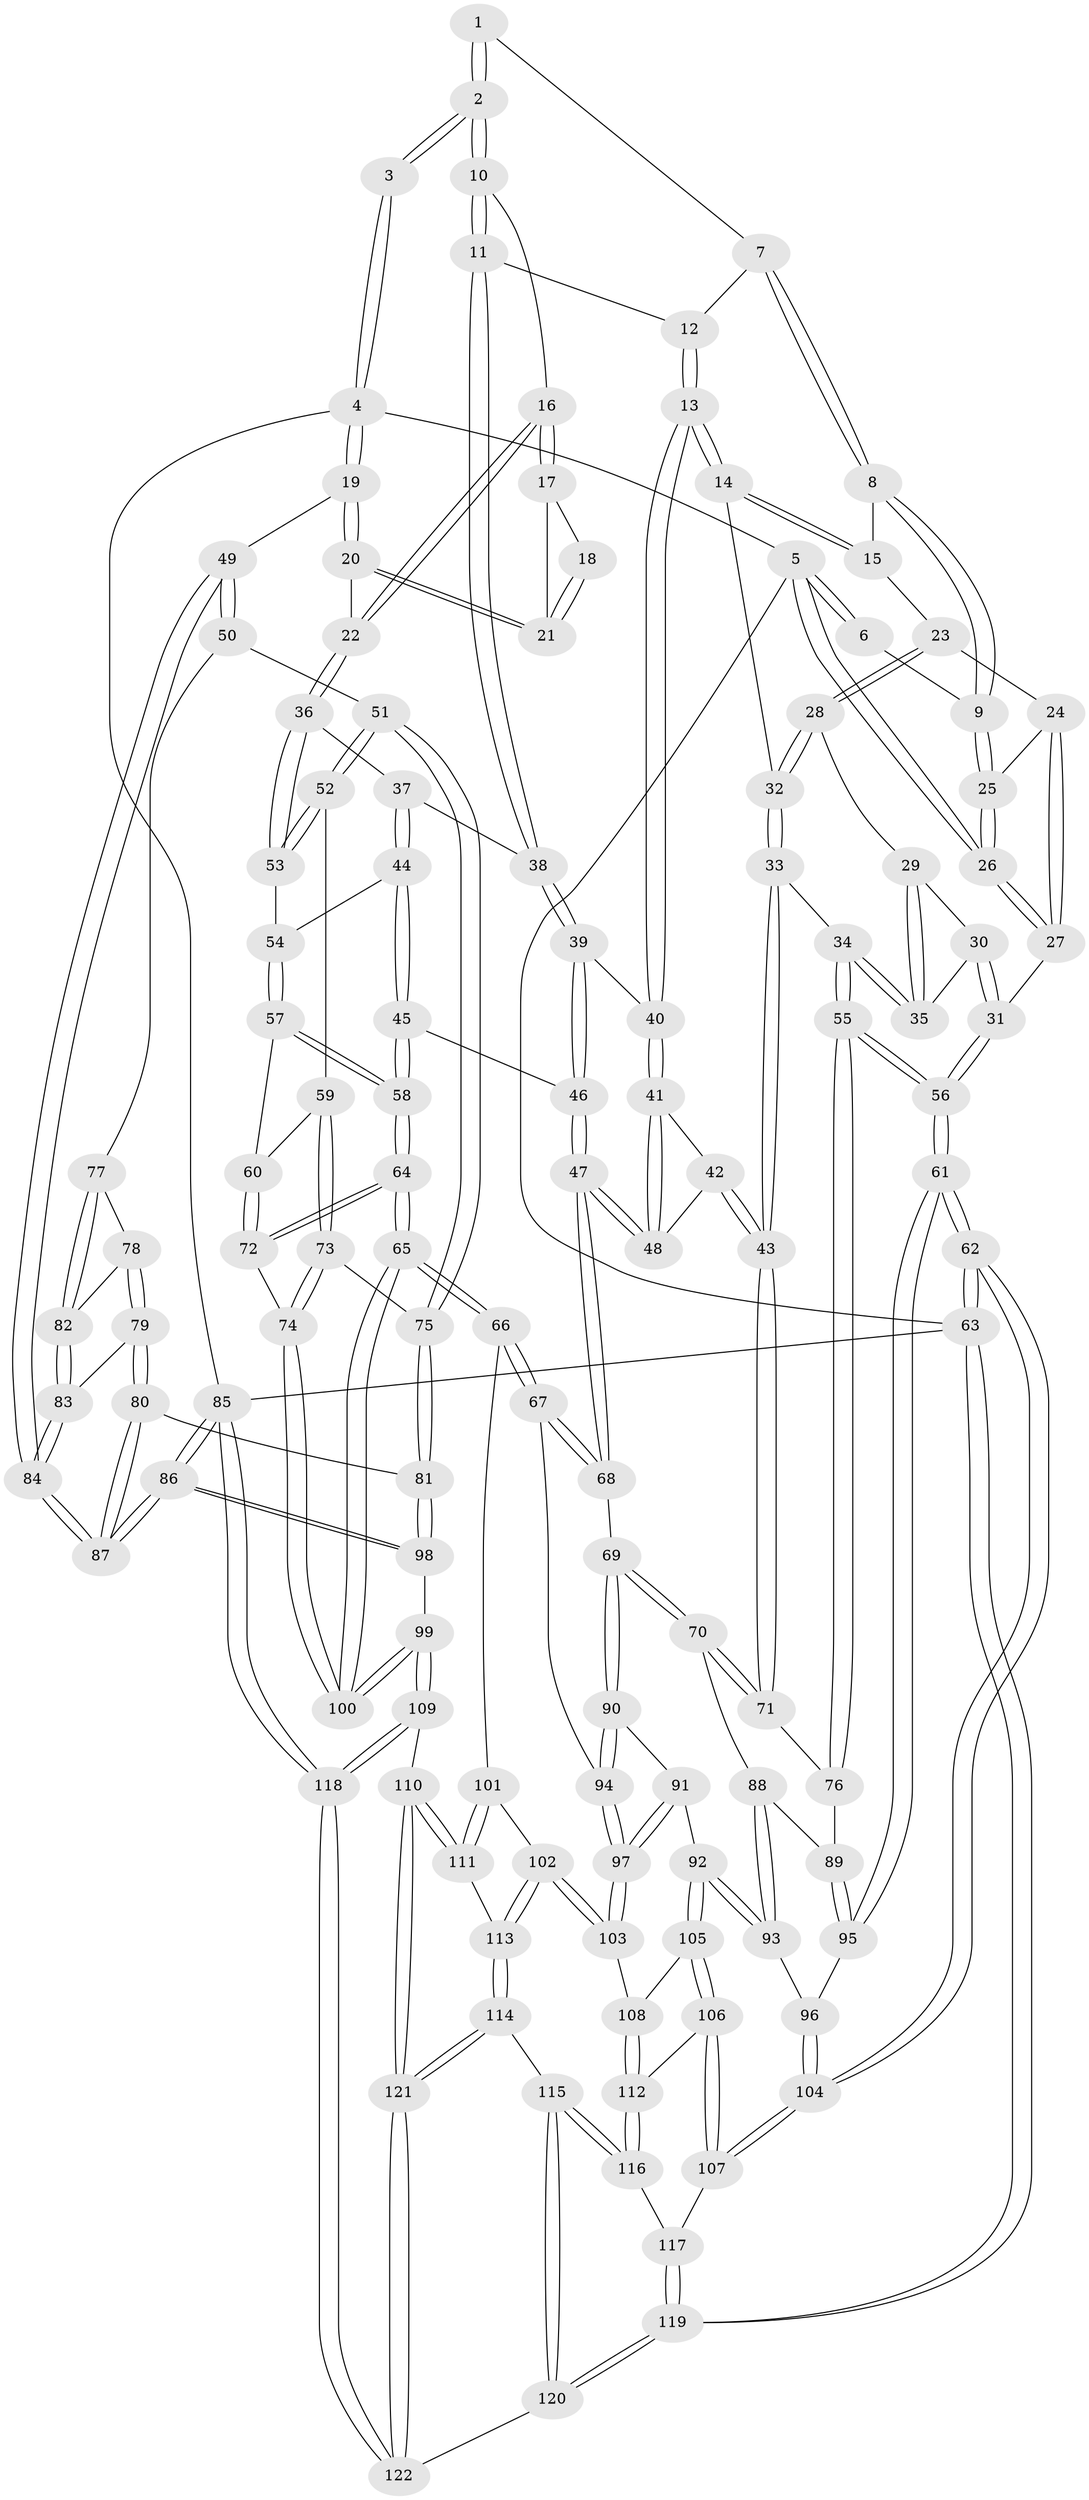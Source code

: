 // coarse degree distribution, {3: 0.10810810810810811, 7: 0.02702702702702703, 4: 0.4864864864864865, 6: 0.13513513513513514, 5: 0.24324324324324326}
// Generated by graph-tools (version 1.1) at 2025/52/02/27/25 19:52:38]
// undirected, 122 vertices, 302 edges
graph export_dot {
graph [start="1"]
  node [color=gray90,style=filled];
  1 [pos="+0.36526148253083274+0"];
  2 [pos="+0.6111465725237566+0"];
  3 [pos="+1+0"];
  4 [pos="+1+0"];
  5 [pos="+0+0"];
  6 [pos="+0.14590787167420524+0"];
  7 [pos="+0.33049407694145316+0"];
  8 [pos="+0.26366576637033523+0.043152183809877544"];
  9 [pos="+0.15822123137136723+0.061464366447485784"];
  10 [pos="+0.631177604659797+0.08933412777052145"];
  11 [pos="+0.5873595542567267+0.127843194584576"];
  12 [pos="+0.34375137179438486+0.004961850400115757"];
  13 [pos="+0.41067208076244105+0.2043719647704346"];
  14 [pos="+0.32092803485857613+0.2072743455597644"];
  15 [pos="+0.26528586593368275+0.08505457180734294"];
  16 [pos="+0.6705599874279281+0.11400599773136347"];
  17 [pos="+0.8096603104408856+0.06444915271023399"];
  18 [pos="+1+0"];
  19 [pos="+1+0.274781052258873"];
  20 [pos="+0.9219213013657452+0.2096935160090929"];
  21 [pos="+0.8958227764066962+0.06050037451912775"];
  22 [pos="+0.7888208919604667+0.23117945117829986"];
  23 [pos="+0.16906296725518172+0.1644414564658301"];
  24 [pos="+0.1436437709415209+0.08456807385903511"];
  25 [pos="+0.15720445894900226+0.06286119199938242"];
  26 [pos="+0+0"];
  27 [pos="+0+0.033149719933798415"];
  28 [pos="+0.17207643237663006+0.18771700542479786"];
  29 [pos="+0.11667229810765627+0.20807856294224936"];
  30 [pos="+0+0.18528848447644317"];
  31 [pos="+0+0.08425718873276546"];
  32 [pos="+0.23887731615015026+0.23491964221648828"];
  33 [pos="+0.1935148533405024+0.42879671945691056"];
  34 [pos="+0.11711200359629803+0.40608328021661994"];
  35 [pos="+0.08758893980847675+0.338423231234618"];
  36 [pos="+0.7828468596706305+0.2585226838024004"];
  37 [pos="+0.6130668407403138+0.31209744284547986"];
  38 [pos="+0.5446063224699252+0.16766642466785253"];
  39 [pos="+0.4637006228995236+0.2105247097687337"];
  40 [pos="+0.4233880601425791+0.20983340265362233"];
  41 [pos="+0.38387557217353774+0.3050695388027719"];
  42 [pos="+0.2501952935830241+0.43327299121220925"];
  43 [pos="+0.19968784628743047+0.4365122276714082"];
  44 [pos="+0.6257715924510129+0.3602895991276064"];
  45 [pos="+0.5247683457347807+0.4410872049425835"];
  46 [pos="+0.5215691536313409+0.44001950980032023"];
  47 [pos="+0.42158764867986565+0.4779928302445973"];
  48 [pos="+0.4088304088359628+0.47079845217474814"];
  49 [pos="+1+0.3402856006449989"];
  50 [pos="+0.8910646061111487+0.4712669214390992"];
  51 [pos="+0.8818140006442039+0.47105017344674577"];
  52 [pos="+0.8476680950071542+0.4600532132421317"];
  53 [pos="+0.7693856262776896+0.34310013069426715"];
  54 [pos="+0.7160707400272431+0.3682752449415211"];
  55 [pos="+0+0.4912645921160835"];
  56 [pos="+0+0.49144074917769665"];
  57 [pos="+0.6675132636889445+0.4745744307932515"];
  58 [pos="+0.5902094074005247+0.50947114744169"];
  59 [pos="+0.8072561533450384+0.4890051833587864"];
  60 [pos="+0.7638164131714282+0.5126093339880321"];
  61 [pos="+0+0.674829545761712"];
  62 [pos="+0+1"];
  63 [pos="+0+1"];
  64 [pos="+0.6149969078605193+0.663438072695847"];
  65 [pos="+0.6106027857699337+0.7125085739747924"];
  66 [pos="+0.48774788709447037+0.6859658980271733"];
  67 [pos="+0.4462964949290634+0.6641633524158308"];
  68 [pos="+0.4100971849710662+0.5589227423773985"];
  69 [pos="+0.24413362443867714+0.5942954409820828"];
  70 [pos="+0.2127451276461483+0.5610986651827705"];
  71 [pos="+0.19481214576471081+0.5233315985490773"];
  72 [pos="+0.7614468957428545+0.5173019057662746"];
  73 [pos="+0.7976569781208989+0.6735427754795922"];
  74 [pos="+0.7850305260812422+0.6759174024506233"];
  75 [pos="+0.8246409152199774+0.671622455618394"];
  76 [pos="+0.06334446066570881+0.5929563977150255"];
  77 [pos="+0.8917027252587124+0.47286584901170625"];
  78 [pos="+0.9178402296325315+0.5792281614659861"];
  79 [pos="+0.9202109945943294+0.6346807704093739"];
  80 [pos="+0.8770054714433615+0.6807735298147656"];
  81 [pos="+0.8569475747632525+0.682451911892351"];
  82 [pos="+0.9927433196210955+0.5955564901535156"];
  83 [pos="+1+0.6270508569061573"];
  84 [pos="+1+0.670498925864709"];
  85 [pos="+1+1"];
  86 [pos="+1+1"];
  87 [pos="+1+0.9931029318698514"];
  88 [pos="+0.17406888664441916+0.6198601390569544"];
  89 [pos="+0.07130252178606926+0.6642022920513206"];
  90 [pos="+0.2707380232148468+0.665504457686578"];
  91 [pos="+0.2551926837971365+0.6919779921620541"];
  92 [pos="+0.21636756476951302+0.7404448020877771"];
  93 [pos="+0.1260191411853478+0.7226141805570652"];
  94 [pos="+0.36168713362346544+0.6900923484576937"];
  95 [pos="+0.07092977792329677+0.6808145426705767"];
  96 [pos="+0.09858002894323781+0.7286903536135163"];
  97 [pos="+0.3371032735231758+0.8091205616013643"];
  98 [pos="+0.8674797510031983+0.8543976168941434"];
  99 [pos="+0.6365237071548036+0.7956294847996845"];
  100 [pos="+0.6310840241205787+0.740970117547421"];
  101 [pos="+0.40258712807376107+0.803138906676875"];
  102 [pos="+0.36111185833542947+0.8421334056855933"];
  103 [pos="+0.33638073740026264+0.8250780900312497"];
  104 [pos="+0.02126909938769589+0.8772475458834245"];
  105 [pos="+0.21937921833395657+0.7536609330173965"];
  106 [pos="+0.1835502970288517+0.8467756035785884"];
  107 [pos="+0.15366720304960454+0.8640914043917296"];
  108 [pos="+0.31066098332272185+0.8267759649395771"];
  109 [pos="+0.6321574534139864+0.8094204250988155"];
  110 [pos="+0.6056469790780219+0.8439959563549241"];
  111 [pos="+0.6031438407977042+0.8439580995724225"];
  112 [pos="+0.2595866414208716+0.8657458994626356"];
  113 [pos="+0.3661936871706417+0.8514837290345795"];
  114 [pos="+0.3783759609410751+0.9559046870796486"];
  115 [pos="+0.2650969199987588+0.9436854803199067"];
  116 [pos="+0.259988759761419+0.9398750427081753"];
  117 [pos="+0.2197774585004351+0.9432487542692451"];
  118 [pos="+1+1"];
  119 [pos="+0+1"];
  120 [pos="+0.21487946307527797+1"];
  121 [pos="+0.4889165385306093+1"];
  122 [pos="+0.49081136086267235+1"];
  1 -- 2;
  1 -- 2;
  1 -- 7;
  2 -- 3;
  2 -- 3;
  2 -- 10;
  2 -- 10;
  3 -- 4;
  3 -- 4;
  4 -- 5;
  4 -- 19;
  4 -- 19;
  4 -- 85;
  5 -- 6;
  5 -- 6;
  5 -- 26;
  5 -- 26;
  5 -- 63;
  6 -- 9;
  7 -- 8;
  7 -- 8;
  7 -- 12;
  8 -- 9;
  8 -- 9;
  8 -- 15;
  9 -- 25;
  9 -- 25;
  10 -- 11;
  10 -- 11;
  10 -- 16;
  11 -- 12;
  11 -- 38;
  11 -- 38;
  12 -- 13;
  12 -- 13;
  13 -- 14;
  13 -- 14;
  13 -- 40;
  13 -- 40;
  14 -- 15;
  14 -- 15;
  14 -- 32;
  15 -- 23;
  16 -- 17;
  16 -- 17;
  16 -- 22;
  16 -- 22;
  17 -- 18;
  17 -- 21;
  18 -- 21;
  18 -- 21;
  19 -- 20;
  19 -- 20;
  19 -- 49;
  20 -- 21;
  20 -- 21;
  20 -- 22;
  22 -- 36;
  22 -- 36;
  23 -- 24;
  23 -- 28;
  23 -- 28;
  24 -- 25;
  24 -- 27;
  24 -- 27;
  25 -- 26;
  25 -- 26;
  26 -- 27;
  26 -- 27;
  27 -- 31;
  28 -- 29;
  28 -- 32;
  28 -- 32;
  29 -- 30;
  29 -- 35;
  29 -- 35;
  30 -- 31;
  30 -- 31;
  30 -- 35;
  31 -- 56;
  31 -- 56;
  32 -- 33;
  32 -- 33;
  33 -- 34;
  33 -- 43;
  33 -- 43;
  34 -- 35;
  34 -- 35;
  34 -- 55;
  34 -- 55;
  36 -- 37;
  36 -- 53;
  36 -- 53;
  37 -- 38;
  37 -- 44;
  37 -- 44;
  38 -- 39;
  38 -- 39;
  39 -- 40;
  39 -- 46;
  39 -- 46;
  40 -- 41;
  40 -- 41;
  41 -- 42;
  41 -- 48;
  41 -- 48;
  42 -- 43;
  42 -- 43;
  42 -- 48;
  43 -- 71;
  43 -- 71;
  44 -- 45;
  44 -- 45;
  44 -- 54;
  45 -- 46;
  45 -- 58;
  45 -- 58;
  46 -- 47;
  46 -- 47;
  47 -- 48;
  47 -- 48;
  47 -- 68;
  47 -- 68;
  49 -- 50;
  49 -- 50;
  49 -- 84;
  49 -- 84;
  50 -- 51;
  50 -- 77;
  51 -- 52;
  51 -- 52;
  51 -- 75;
  51 -- 75;
  52 -- 53;
  52 -- 53;
  52 -- 59;
  53 -- 54;
  54 -- 57;
  54 -- 57;
  55 -- 56;
  55 -- 56;
  55 -- 76;
  55 -- 76;
  56 -- 61;
  56 -- 61;
  57 -- 58;
  57 -- 58;
  57 -- 60;
  58 -- 64;
  58 -- 64;
  59 -- 60;
  59 -- 73;
  59 -- 73;
  60 -- 72;
  60 -- 72;
  61 -- 62;
  61 -- 62;
  61 -- 95;
  61 -- 95;
  62 -- 63;
  62 -- 63;
  62 -- 104;
  62 -- 104;
  63 -- 119;
  63 -- 119;
  63 -- 85;
  64 -- 65;
  64 -- 65;
  64 -- 72;
  64 -- 72;
  65 -- 66;
  65 -- 66;
  65 -- 100;
  65 -- 100;
  66 -- 67;
  66 -- 67;
  66 -- 101;
  67 -- 68;
  67 -- 68;
  67 -- 94;
  68 -- 69;
  69 -- 70;
  69 -- 70;
  69 -- 90;
  69 -- 90;
  70 -- 71;
  70 -- 71;
  70 -- 88;
  71 -- 76;
  72 -- 74;
  73 -- 74;
  73 -- 74;
  73 -- 75;
  74 -- 100;
  74 -- 100;
  75 -- 81;
  75 -- 81;
  76 -- 89;
  77 -- 78;
  77 -- 82;
  77 -- 82;
  78 -- 79;
  78 -- 79;
  78 -- 82;
  79 -- 80;
  79 -- 80;
  79 -- 83;
  80 -- 81;
  80 -- 87;
  80 -- 87;
  81 -- 98;
  81 -- 98;
  82 -- 83;
  82 -- 83;
  83 -- 84;
  83 -- 84;
  84 -- 87;
  84 -- 87;
  85 -- 86;
  85 -- 86;
  85 -- 118;
  85 -- 118;
  86 -- 87;
  86 -- 87;
  86 -- 98;
  86 -- 98;
  88 -- 89;
  88 -- 93;
  88 -- 93;
  89 -- 95;
  89 -- 95;
  90 -- 91;
  90 -- 94;
  90 -- 94;
  91 -- 92;
  91 -- 97;
  91 -- 97;
  92 -- 93;
  92 -- 93;
  92 -- 105;
  92 -- 105;
  93 -- 96;
  94 -- 97;
  94 -- 97;
  95 -- 96;
  96 -- 104;
  96 -- 104;
  97 -- 103;
  97 -- 103;
  98 -- 99;
  99 -- 100;
  99 -- 100;
  99 -- 109;
  99 -- 109;
  101 -- 102;
  101 -- 111;
  101 -- 111;
  102 -- 103;
  102 -- 103;
  102 -- 113;
  102 -- 113;
  103 -- 108;
  104 -- 107;
  104 -- 107;
  105 -- 106;
  105 -- 106;
  105 -- 108;
  106 -- 107;
  106 -- 107;
  106 -- 112;
  107 -- 117;
  108 -- 112;
  108 -- 112;
  109 -- 110;
  109 -- 118;
  109 -- 118;
  110 -- 111;
  110 -- 111;
  110 -- 121;
  110 -- 121;
  111 -- 113;
  112 -- 116;
  112 -- 116;
  113 -- 114;
  113 -- 114;
  114 -- 115;
  114 -- 121;
  114 -- 121;
  115 -- 116;
  115 -- 116;
  115 -- 120;
  115 -- 120;
  116 -- 117;
  117 -- 119;
  117 -- 119;
  118 -- 122;
  118 -- 122;
  119 -- 120;
  119 -- 120;
  120 -- 122;
  121 -- 122;
  121 -- 122;
}
